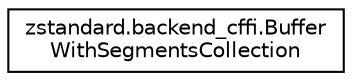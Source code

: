 digraph "Graphical Class Hierarchy"
{
 // LATEX_PDF_SIZE
  edge [fontname="Helvetica",fontsize="10",labelfontname="Helvetica",labelfontsize="10"];
  node [fontname="Helvetica",fontsize="10",shape=record];
  rankdir="LR";
  Node0 [label="zstandard.backend_cffi.Buffer\lWithSegmentsCollection",height=0.2,width=0.4,color="black", fillcolor="white", style="filled",URL="$classzstandard_1_1backend__cffi_1_1BufferWithSegmentsCollection.html",tooltip=" "];
}

